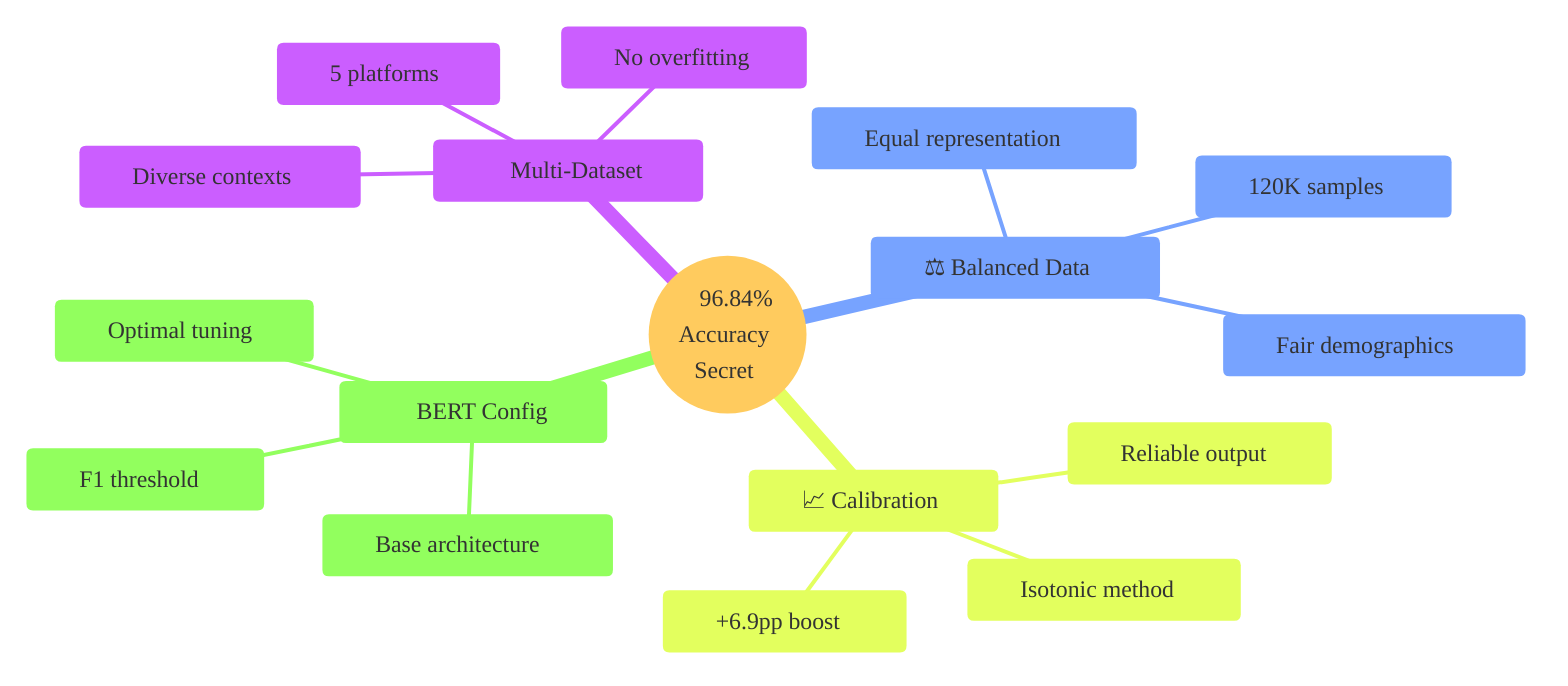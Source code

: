 %%{init: {'theme':'base', 'themeVariables': { 'fontSize':'18px', 'fontFamily':'Arial, sans-serif'}, 'mindmap': {'padding': 20, 'maxNodeWidth': 180}}}%%
mindmap
    root((🎯 96.84%<br/>Accuracy<br/>Secret))
        🔄 Multi-Dataset
            5 platforms
            Diverse contexts
            No overfitting
        ⚖️ Balanced Data
            Equal representation
            Fair demographics
            120K samples
        📈 Calibration
            Isotonic method
            +6.9pp boost
            Reliable output
        🧠 BERT Config
            Base architecture
            Optimal tuning
            F1 threshold